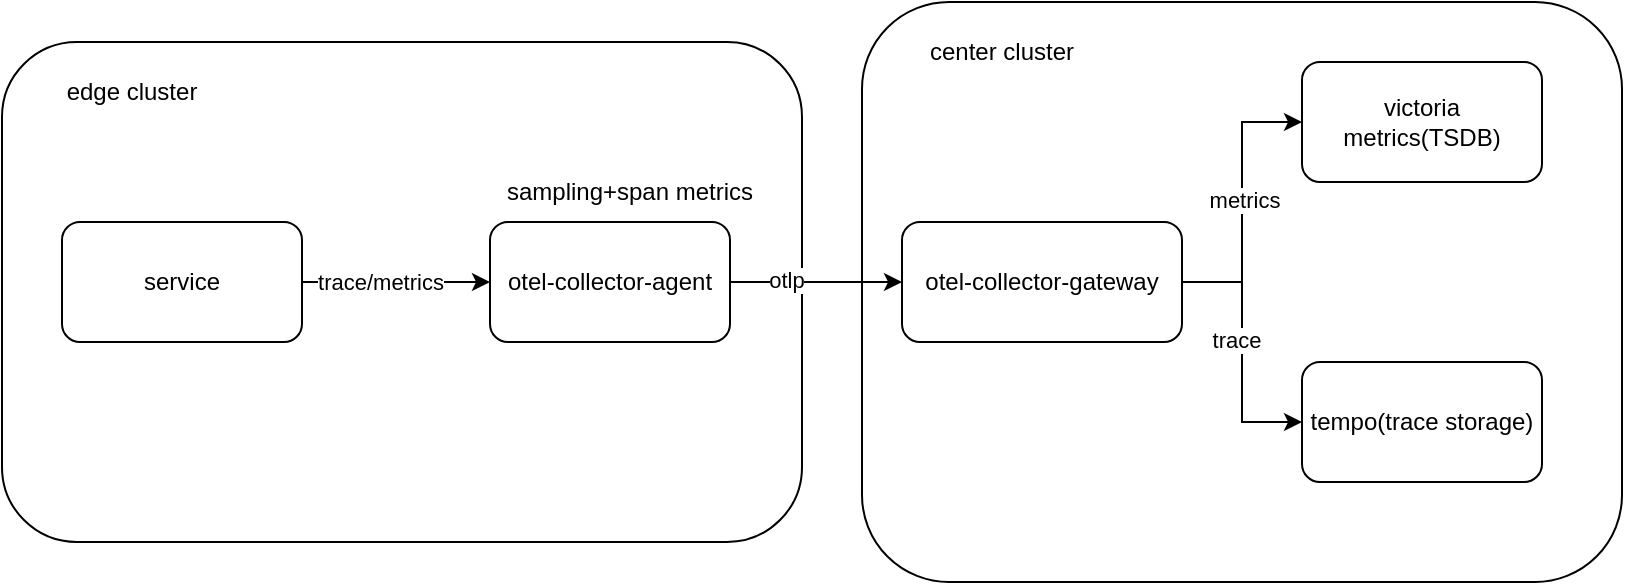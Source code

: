 <mxfile version="26.2.14">
  <diagram name="第 1 页" id="KTVbVEx5oyIUUTG2o0L0">
    <mxGraphModel dx="1042" dy="792" grid="1" gridSize="10" guides="1" tooltips="1" connect="1" arrows="1" fold="1" page="1" pageScale="1" pageWidth="827" pageHeight="1169" math="0" shadow="0">
      <root>
        <mxCell id="0" />
        <mxCell id="1" parent="0" />
        <mxCell id="iHQKDLNlxbht_ljMHfjU-19" value="" style="rounded=1;whiteSpace=wrap;html=1;" vertex="1" parent="1">
          <mxGeometry x="460" y="170" width="380" height="290" as="geometry" />
        </mxCell>
        <mxCell id="iHQKDLNlxbht_ljMHfjU-10" value="" style="rounded=1;whiteSpace=wrap;html=1;" vertex="1" parent="1">
          <mxGeometry x="30" y="190" width="400" height="250" as="geometry" />
        </mxCell>
        <mxCell id="iHQKDLNlxbht_ljMHfjU-3" value="" style="edgeStyle=orthogonalEdgeStyle;rounded=0;orthogonalLoop=1;jettySize=auto;html=1;" edge="1" parent="1" source="iHQKDLNlxbht_ljMHfjU-1" target="iHQKDLNlxbht_ljMHfjU-2">
          <mxGeometry relative="1" as="geometry" />
        </mxCell>
        <mxCell id="iHQKDLNlxbht_ljMHfjU-4" value="trace/metrics" style="edgeLabel;html=1;align=center;verticalAlign=middle;resizable=0;points=[];" vertex="1" connectable="0" parent="iHQKDLNlxbht_ljMHfjU-3">
          <mxGeometry x="-0.175" relative="1" as="geometry">
            <mxPoint as="offset" />
          </mxGeometry>
        </mxCell>
        <mxCell id="iHQKDLNlxbht_ljMHfjU-1" value="service" style="rounded=1;whiteSpace=wrap;html=1;" vertex="1" parent="1">
          <mxGeometry x="60" y="280" width="120" height="60" as="geometry" />
        </mxCell>
        <mxCell id="iHQKDLNlxbht_ljMHfjU-7" value="" style="edgeStyle=orthogonalEdgeStyle;rounded=0;orthogonalLoop=1;jettySize=auto;html=1;" edge="1" parent="1" source="iHQKDLNlxbht_ljMHfjU-2" target="iHQKDLNlxbht_ljMHfjU-5">
          <mxGeometry relative="1" as="geometry" />
        </mxCell>
        <mxCell id="iHQKDLNlxbht_ljMHfjU-9" value="otlp" style="edgeLabel;html=1;align=center;verticalAlign=middle;resizable=0;points=[];" vertex="1" connectable="0" parent="iHQKDLNlxbht_ljMHfjU-7">
          <mxGeometry x="-0.349" y="1" relative="1" as="geometry">
            <mxPoint as="offset" />
          </mxGeometry>
        </mxCell>
        <mxCell id="iHQKDLNlxbht_ljMHfjU-2" value="otel-collector-agent" style="rounded=1;whiteSpace=wrap;html=1;" vertex="1" parent="1">
          <mxGeometry x="274" y="280" width="120" height="60" as="geometry" />
        </mxCell>
        <mxCell id="iHQKDLNlxbht_ljMHfjU-14" style="edgeStyle=orthogonalEdgeStyle;rounded=0;orthogonalLoop=1;jettySize=auto;html=1;entryX=0;entryY=0.5;entryDx=0;entryDy=0;" edge="1" parent="1" source="iHQKDLNlxbht_ljMHfjU-5" target="iHQKDLNlxbht_ljMHfjU-12">
          <mxGeometry relative="1" as="geometry" />
        </mxCell>
        <mxCell id="iHQKDLNlxbht_ljMHfjU-15" value="metrics" style="edgeLabel;html=1;align=center;verticalAlign=middle;resizable=0;points=[];" vertex="1" connectable="0" parent="iHQKDLNlxbht_ljMHfjU-14">
          <mxGeometry x="0.014" y="-1" relative="1" as="geometry">
            <mxPoint as="offset" />
          </mxGeometry>
        </mxCell>
        <mxCell id="iHQKDLNlxbht_ljMHfjU-16" style="edgeStyle=orthogonalEdgeStyle;rounded=0;orthogonalLoop=1;jettySize=auto;html=1;entryX=0;entryY=0.5;entryDx=0;entryDy=0;" edge="1" parent="1" source="iHQKDLNlxbht_ljMHfjU-5" target="iHQKDLNlxbht_ljMHfjU-13">
          <mxGeometry relative="1" as="geometry" />
        </mxCell>
        <mxCell id="iHQKDLNlxbht_ljMHfjU-17" value="trace" style="edgeLabel;html=1;align=center;verticalAlign=middle;resizable=0;points=[];" vertex="1" connectable="0" parent="iHQKDLNlxbht_ljMHfjU-16">
          <mxGeometry x="-0.1" y="-3" relative="1" as="geometry">
            <mxPoint as="offset" />
          </mxGeometry>
        </mxCell>
        <mxCell id="iHQKDLNlxbht_ljMHfjU-5" value="otel-collector-gateway" style="rounded=1;whiteSpace=wrap;html=1;" vertex="1" parent="1">
          <mxGeometry x="480" y="280" width="140" height="60" as="geometry" />
        </mxCell>
        <mxCell id="iHQKDLNlxbht_ljMHfjU-6" value="sampling+span metrics" style="text;html=1;align=center;verticalAlign=middle;whiteSpace=wrap;rounded=0;" vertex="1" parent="1">
          <mxGeometry x="274" y="250" width="140" height="30" as="geometry" />
        </mxCell>
        <mxCell id="iHQKDLNlxbht_ljMHfjU-11" value="edge cluster" style="text;html=1;align=center;verticalAlign=middle;whiteSpace=wrap;rounded=0;" vertex="1" parent="1">
          <mxGeometry x="50" y="200" width="90" height="30" as="geometry" />
        </mxCell>
        <mxCell id="iHQKDLNlxbht_ljMHfjU-12" value="victoria metrics(TSDB)" style="rounded=1;whiteSpace=wrap;html=1;" vertex="1" parent="1">
          <mxGeometry x="680" y="200" width="120" height="60" as="geometry" />
        </mxCell>
        <mxCell id="iHQKDLNlxbht_ljMHfjU-13" value="tempo(trace storage)" style="rounded=1;whiteSpace=wrap;html=1;" vertex="1" parent="1">
          <mxGeometry x="680" y="350" width="120" height="60" as="geometry" />
        </mxCell>
        <mxCell id="iHQKDLNlxbht_ljMHfjU-20" value="center cluster" style="text;html=1;align=center;verticalAlign=middle;whiteSpace=wrap;rounded=0;" vertex="1" parent="1">
          <mxGeometry x="480" y="180" width="100" height="30" as="geometry" />
        </mxCell>
      </root>
    </mxGraphModel>
  </diagram>
</mxfile>
